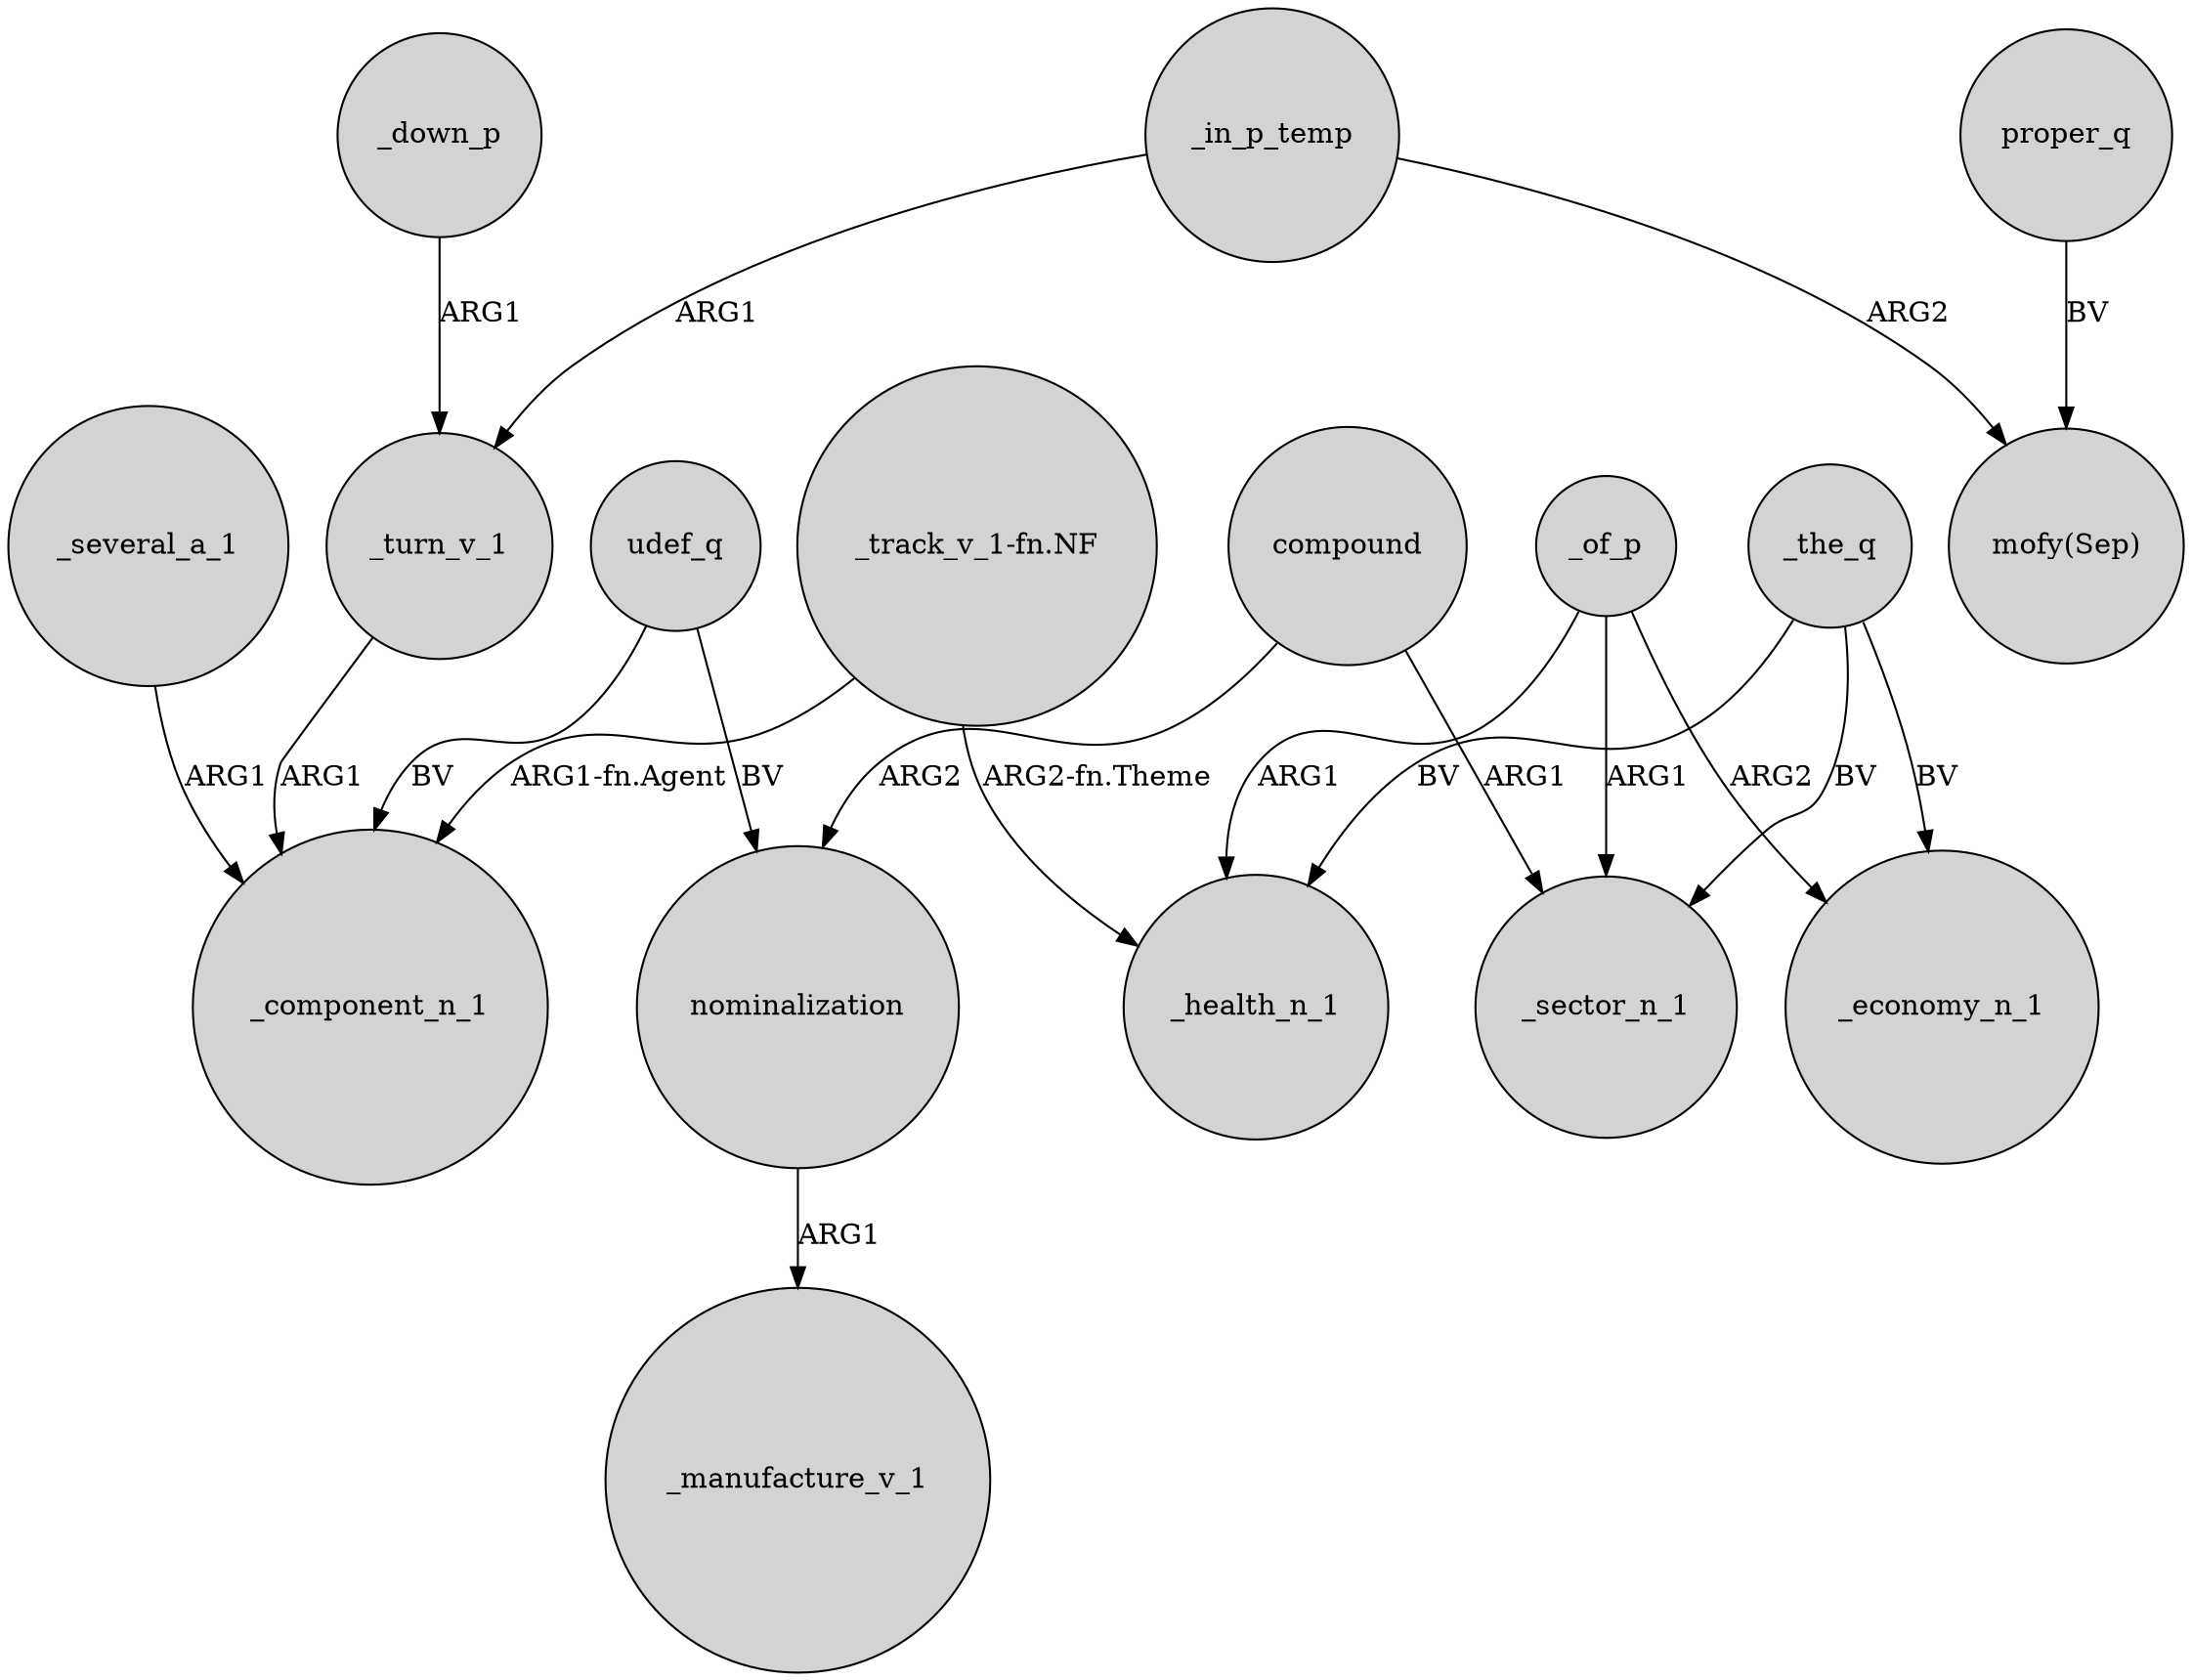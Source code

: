 digraph {
	node [shape=circle style=filled]
	_several_a_1 -> _component_n_1 [label=ARG1]
	_the_q -> _health_n_1 [label=BV]
	compound -> _sector_n_1 [label=ARG1]
	"_track_v_1-fn.NF" -> _component_n_1 [label="ARG1-fn.Agent"]
	_the_q -> _economy_n_1 [label=BV]
	nominalization -> _manufacture_v_1 [label=ARG1]
	compound -> nominalization [label=ARG2]
	proper_q -> "mofy(Sep)" [label=BV]
	_of_p -> _health_n_1 [label=ARG1]
	_turn_v_1 -> _component_n_1 [label=ARG1]
	"_track_v_1-fn.NF" -> _health_n_1 [label="ARG2-fn.Theme"]
	_of_p -> _economy_n_1 [label=ARG2]
	_of_p -> _sector_n_1 [label=ARG1]
	_in_p_temp -> _turn_v_1 [label=ARG1]
	udef_q -> nominalization [label=BV]
	_down_p -> _turn_v_1 [label=ARG1]
	_in_p_temp -> "mofy(Sep)" [label=ARG2]
	_the_q -> _sector_n_1 [label=BV]
	udef_q -> _component_n_1 [label=BV]
}
